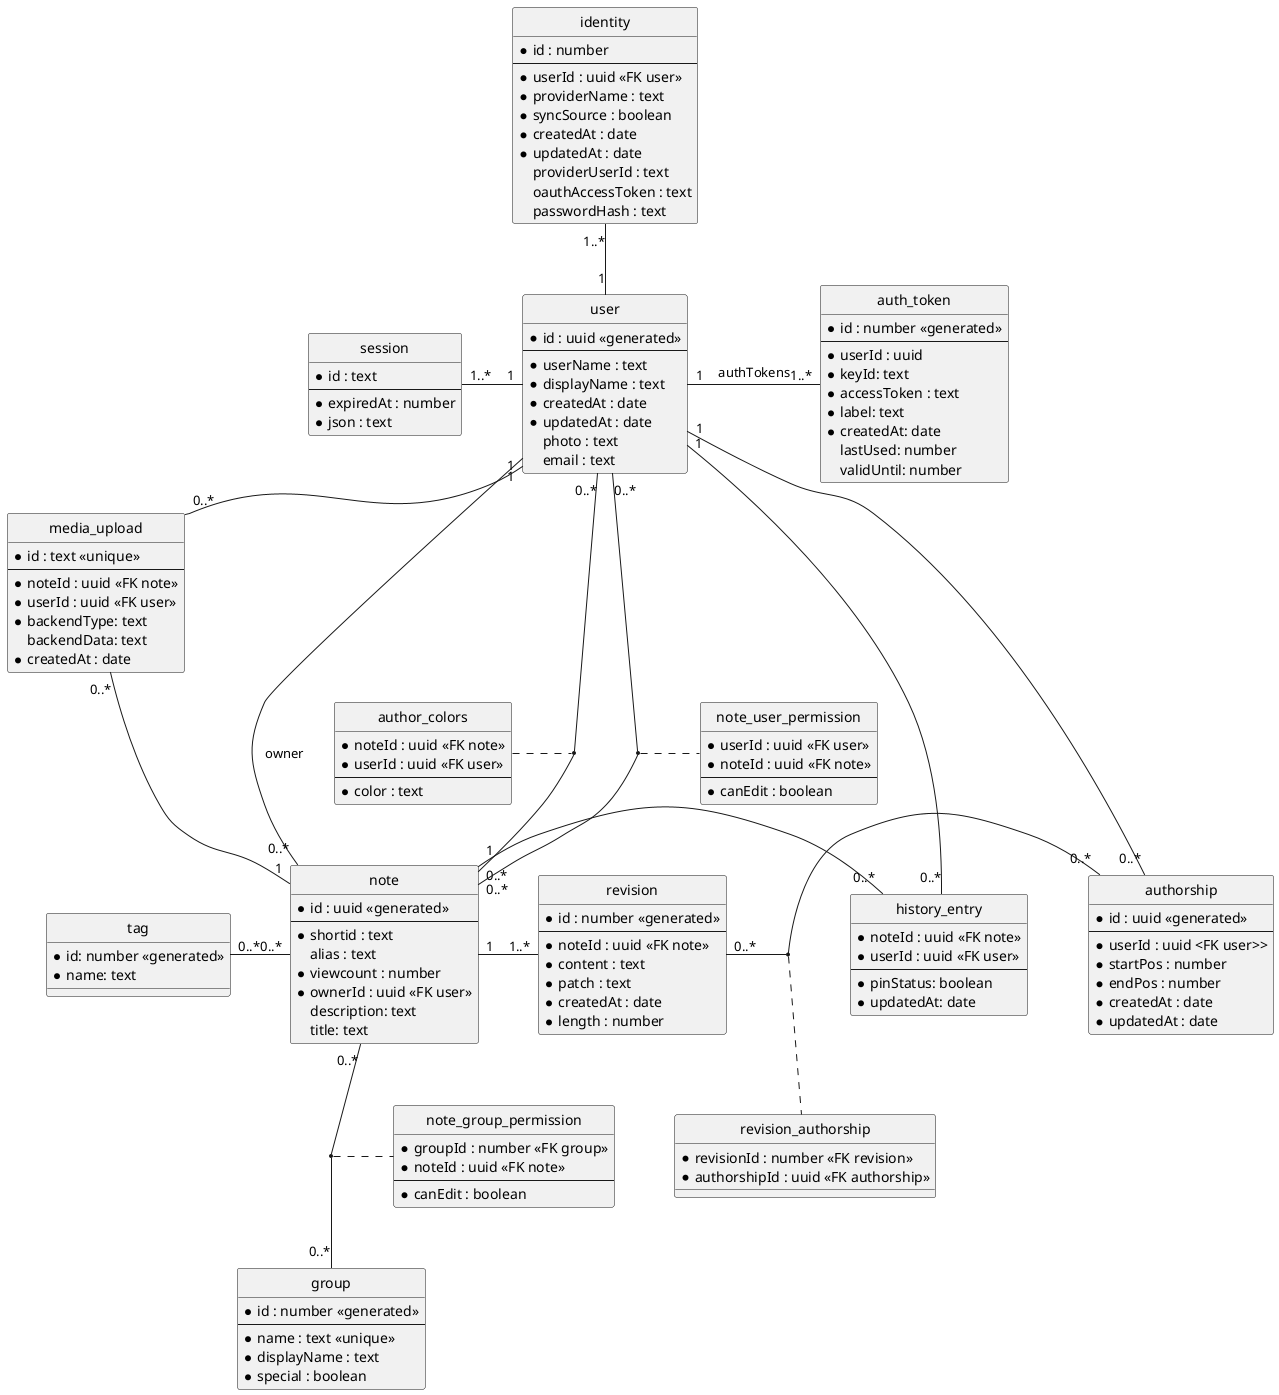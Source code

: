 @startuml
hide circle
skinparam nodesep 60

entity "note" {
  *id : uuid <<generated>>
  --
  *shortid : text
  alias : text
  *viewcount : number
  *ownerId : uuid <<FK user>>
  description: text
  title: text
}

entity "user" {
  *id : uuid <<generated>>
  --
  *userName : text
  *displayName : text
  *createdAt : date
  *updatedAt : date
  photo : text
  email : text
}

entity "auth_token"{
  *id : number <<generated>>
  --
  *userId : uuid
  *keyId: text
  *accessToken : text
  *label: text
  *createdAt: date
  lastUsed: number
  validUntil: number
}

entity "identity" {
  *id : number
  --
  *userId : uuid <<FK user>>
  ' Identifies the external login provider and is set in the config
  *providerName : text
  *syncSource : boolean
  *createdAt : date
  *updatedAt : date
  ' The unique identifier of a user from the login provider
  providerUserId : text
  ' Token used to access the OAuth provider in the users name. Can be NULL
  oauthAccessToken : text
  ' Password hash. Can be NULL
  passwordHash : text
}

entity "session" {
  *id : text
  --
  *expiredAt : number
  *json : text
}


entity "revision" {
  *id : number <<generated>>
  --
  *noteId : uuid <<FK note>>
  *content : text
  *patch : text
  *createdAt : date
  *length : number
}

entity "authorship" {
  *id : uuid <<generated>>
  --
  *userId : uuid <FK user>>
  *startPos : number
  *endPos : number
  *createdAt : date
  *updatedAt : date
}

entity "revision_authorship" {
  *revisionId : number <<FK revision>>
  *authorshipId : uuid <<FK authorship>>
}

entity "author_colors" {
  *noteId : uuid <<FK note>>
  *userId : uuid <<FK user>>
  --
  *color : text
}


entity "note_user_permission" {
  *userId : uuid <<FK user>>
  *noteId : uuid <<FK note>>
  --
  *canEdit : boolean
}

entity "group" {
  *id : number <<generated>>
  --
  *name : text <<unique>>
  *displayName : text
  ' Is set to denote a special group
  ' Special groups are used to map the old share settings like "everyone can edit"
  ' or "logged in users can view" to the group permission system
  *special : boolean
  }

entity "note_group_permission" {
  *groupId : number <<FK group>>
  *noteId : uuid <<FK note>>
  --
  *canEdit : boolean
}

entity "tag" {
  *id: number <<generated>>
  *name: text
}

entity "media_upload" {
  *id : text <<unique>>
  --
  *noteId : uuid <<FK note>>
  *userId : uuid <<FK user>>
  *backendType: text
  backendData: text
  *createdAt : date
}

entity "history_entry" {
  *noteId : uuid <<FK note>>
  *userId : uuid <<FK user>>
  --
  *pinStatus: boolean
  *updatedAt: date
}

user "1" -- "0..*" note: owner
user "1" -u- "1..*" identity
user "1" - "1..*" auth_token: authTokens
user "1" -l- "1..*" session
user "1" - "0..*" media_upload
user "1" - "0..*" history_entry
user "0..*" -- "0..*" note
user "1" - "0..*" authorship

(user, note) . author_colors

revision "0..*" - "0..*" authorship
(revision, authorship) .. revision_authorship

media_upload "0..*"  -- "1" note
note "1" - "1..*" revision
note "1" - "0..*" history_entry
note "0..*" -l- "0..*" tag
note "0..*" -- "0..*" group

user "0..*" -- "0..*" note
(user, note) . note_user_permission
(note, group) . note_group_permission

@enduml
